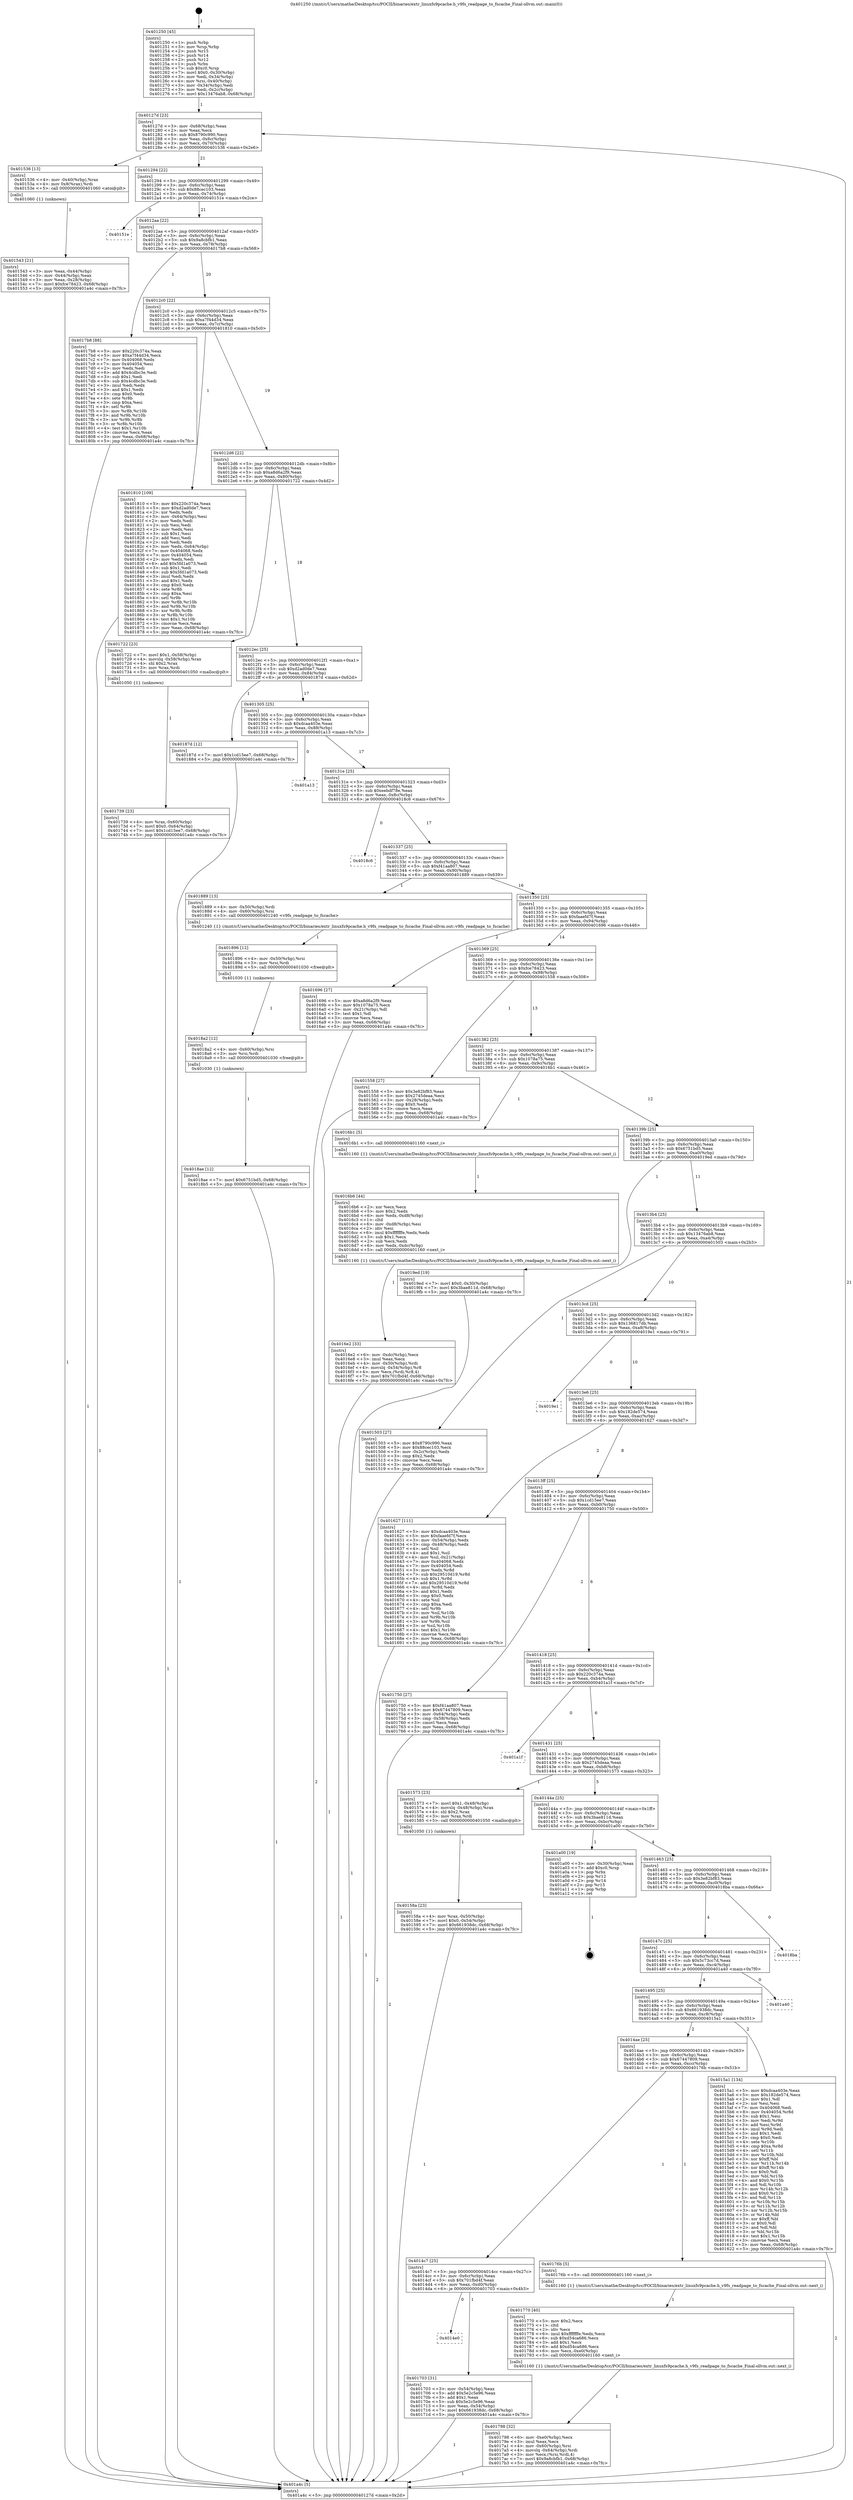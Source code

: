 digraph "0x401250" {
  label = "0x401250 (/mnt/c/Users/mathe/Desktop/tcc/POCII/binaries/extr_linuxfs9pcache.h_v9fs_readpage_to_fscache_Final-ollvm.out::main(0))"
  labelloc = "t"
  node[shape=record]

  Entry [label="",width=0.3,height=0.3,shape=circle,fillcolor=black,style=filled]
  "0x40127d" [label="{
     0x40127d [23]\l
     | [instrs]\l
     &nbsp;&nbsp;0x40127d \<+3\>: mov -0x68(%rbp),%eax\l
     &nbsp;&nbsp;0x401280 \<+2\>: mov %eax,%ecx\l
     &nbsp;&nbsp;0x401282 \<+6\>: sub $0x8790c990,%ecx\l
     &nbsp;&nbsp;0x401288 \<+3\>: mov %eax,-0x6c(%rbp)\l
     &nbsp;&nbsp;0x40128b \<+3\>: mov %ecx,-0x70(%rbp)\l
     &nbsp;&nbsp;0x40128e \<+6\>: je 0000000000401536 \<main+0x2e6\>\l
  }"]
  "0x401536" [label="{
     0x401536 [13]\l
     | [instrs]\l
     &nbsp;&nbsp;0x401536 \<+4\>: mov -0x40(%rbp),%rax\l
     &nbsp;&nbsp;0x40153a \<+4\>: mov 0x8(%rax),%rdi\l
     &nbsp;&nbsp;0x40153e \<+5\>: call 0000000000401060 \<atoi@plt\>\l
     | [calls]\l
     &nbsp;&nbsp;0x401060 \{1\} (unknown)\l
  }"]
  "0x401294" [label="{
     0x401294 [22]\l
     | [instrs]\l
     &nbsp;&nbsp;0x401294 \<+5\>: jmp 0000000000401299 \<main+0x49\>\l
     &nbsp;&nbsp;0x401299 \<+3\>: mov -0x6c(%rbp),%eax\l
     &nbsp;&nbsp;0x40129c \<+5\>: sub $0x88cec103,%eax\l
     &nbsp;&nbsp;0x4012a1 \<+3\>: mov %eax,-0x74(%rbp)\l
     &nbsp;&nbsp;0x4012a4 \<+6\>: je 000000000040151e \<main+0x2ce\>\l
  }"]
  Exit [label="",width=0.3,height=0.3,shape=circle,fillcolor=black,style=filled,peripheries=2]
  "0x40151e" [label="{
     0x40151e\l
  }", style=dashed]
  "0x4012aa" [label="{
     0x4012aa [22]\l
     | [instrs]\l
     &nbsp;&nbsp;0x4012aa \<+5\>: jmp 00000000004012af \<main+0x5f\>\l
     &nbsp;&nbsp;0x4012af \<+3\>: mov -0x6c(%rbp),%eax\l
     &nbsp;&nbsp;0x4012b2 \<+5\>: sub $0x9a8cbfb1,%eax\l
     &nbsp;&nbsp;0x4012b7 \<+3\>: mov %eax,-0x78(%rbp)\l
     &nbsp;&nbsp;0x4012ba \<+6\>: je 00000000004017b8 \<main+0x568\>\l
  }"]
  "0x4018ae" [label="{
     0x4018ae [12]\l
     | [instrs]\l
     &nbsp;&nbsp;0x4018ae \<+7\>: movl $0x6751bd5,-0x68(%rbp)\l
     &nbsp;&nbsp;0x4018b5 \<+5\>: jmp 0000000000401a4c \<main+0x7fc\>\l
  }"]
  "0x4017b8" [label="{
     0x4017b8 [88]\l
     | [instrs]\l
     &nbsp;&nbsp;0x4017b8 \<+5\>: mov $0x220c374a,%eax\l
     &nbsp;&nbsp;0x4017bd \<+5\>: mov $0xa7f44d34,%ecx\l
     &nbsp;&nbsp;0x4017c2 \<+7\>: mov 0x404068,%edx\l
     &nbsp;&nbsp;0x4017c9 \<+7\>: mov 0x404054,%esi\l
     &nbsp;&nbsp;0x4017d0 \<+2\>: mov %edx,%edi\l
     &nbsp;&nbsp;0x4017d2 \<+6\>: add $0x4cdbc3e,%edi\l
     &nbsp;&nbsp;0x4017d8 \<+3\>: sub $0x1,%edi\l
     &nbsp;&nbsp;0x4017db \<+6\>: sub $0x4cdbc3e,%edi\l
     &nbsp;&nbsp;0x4017e1 \<+3\>: imul %edi,%edx\l
     &nbsp;&nbsp;0x4017e4 \<+3\>: and $0x1,%edx\l
     &nbsp;&nbsp;0x4017e7 \<+3\>: cmp $0x0,%edx\l
     &nbsp;&nbsp;0x4017ea \<+4\>: sete %r8b\l
     &nbsp;&nbsp;0x4017ee \<+3\>: cmp $0xa,%esi\l
     &nbsp;&nbsp;0x4017f1 \<+4\>: setl %r9b\l
     &nbsp;&nbsp;0x4017f5 \<+3\>: mov %r8b,%r10b\l
     &nbsp;&nbsp;0x4017f8 \<+3\>: and %r9b,%r10b\l
     &nbsp;&nbsp;0x4017fb \<+3\>: xor %r9b,%r8b\l
     &nbsp;&nbsp;0x4017fe \<+3\>: or %r8b,%r10b\l
     &nbsp;&nbsp;0x401801 \<+4\>: test $0x1,%r10b\l
     &nbsp;&nbsp;0x401805 \<+3\>: cmovne %ecx,%eax\l
     &nbsp;&nbsp;0x401808 \<+3\>: mov %eax,-0x68(%rbp)\l
     &nbsp;&nbsp;0x40180b \<+5\>: jmp 0000000000401a4c \<main+0x7fc\>\l
  }"]
  "0x4012c0" [label="{
     0x4012c0 [22]\l
     | [instrs]\l
     &nbsp;&nbsp;0x4012c0 \<+5\>: jmp 00000000004012c5 \<main+0x75\>\l
     &nbsp;&nbsp;0x4012c5 \<+3\>: mov -0x6c(%rbp),%eax\l
     &nbsp;&nbsp;0x4012c8 \<+5\>: sub $0xa7f44d34,%eax\l
     &nbsp;&nbsp;0x4012cd \<+3\>: mov %eax,-0x7c(%rbp)\l
     &nbsp;&nbsp;0x4012d0 \<+6\>: je 0000000000401810 \<main+0x5c0\>\l
  }"]
  "0x4018a2" [label="{
     0x4018a2 [12]\l
     | [instrs]\l
     &nbsp;&nbsp;0x4018a2 \<+4\>: mov -0x60(%rbp),%rsi\l
     &nbsp;&nbsp;0x4018a6 \<+3\>: mov %rsi,%rdi\l
     &nbsp;&nbsp;0x4018a9 \<+5\>: call 0000000000401030 \<free@plt\>\l
     | [calls]\l
     &nbsp;&nbsp;0x401030 \{1\} (unknown)\l
  }"]
  "0x401810" [label="{
     0x401810 [109]\l
     | [instrs]\l
     &nbsp;&nbsp;0x401810 \<+5\>: mov $0x220c374a,%eax\l
     &nbsp;&nbsp;0x401815 \<+5\>: mov $0xd2ad0de7,%ecx\l
     &nbsp;&nbsp;0x40181a \<+2\>: xor %edx,%edx\l
     &nbsp;&nbsp;0x40181c \<+3\>: mov -0x64(%rbp),%esi\l
     &nbsp;&nbsp;0x40181f \<+2\>: mov %edx,%edi\l
     &nbsp;&nbsp;0x401821 \<+2\>: sub %esi,%edi\l
     &nbsp;&nbsp;0x401823 \<+2\>: mov %edx,%esi\l
     &nbsp;&nbsp;0x401825 \<+3\>: sub $0x1,%esi\l
     &nbsp;&nbsp;0x401828 \<+2\>: add %esi,%edi\l
     &nbsp;&nbsp;0x40182a \<+2\>: sub %edi,%edx\l
     &nbsp;&nbsp;0x40182c \<+3\>: mov %edx,-0x64(%rbp)\l
     &nbsp;&nbsp;0x40182f \<+7\>: mov 0x404068,%edx\l
     &nbsp;&nbsp;0x401836 \<+7\>: mov 0x404054,%esi\l
     &nbsp;&nbsp;0x40183d \<+2\>: mov %edx,%edi\l
     &nbsp;&nbsp;0x40183f \<+6\>: add $0x5fd1a073,%edi\l
     &nbsp;&nbsp;0x401845 \<+3\>: sub $0x1,%edi\l
     &nbsp;&nbsp;0x401848 \<+6\>: sub $0x5fd1a073,%edi\l
     &nbsp;&nbsp;0x40184e \<+3\>: imul %edi,%edx\l
     &nbsp;&nbsp;0x401851 \<+3\>: and $0x1,%edx\l
     &nbsp;&nbsp;0x401854 \<+3\>: cmp $0x0,%edx\l
     &nbsp;&nbsp;0x401857 \<+4\>: sete %r8b\l
     &nbsp;&nbsp;0x40185b \<+3\>: cmp $0xa,%esi\l
     &nbsp;&nbsp;0x40185e \<+4\>: setl %r9b\l
     &nbsp;&nbsp;0x401862 \<+3\>: mov %r8b,%r10b\l
     &nbsp;&nbsp;0x401865 \<+3\>: and %r9b,%r10b\l
     &nbsp;&nbsp;0x401868 \<+3\>: xor %r9b,%r8b\l
     &nbsp;&nbsp;0x40186b \<+3\>: or %r8b,%r10b\l
     &nbsp;&nbsp;0x40186e \<+4\>: test $0x1,%r10b\l
     &nbsp;&nbsp;0x401872 \<+3\>: cmovne %ecx,%eax\l
     &nbsp;&nbsp;0x401875 \<+3\>: mov %eax,-0x68(%rbp)\l
     &nbsp;&nbsp;0x401878 \<+5\>: jmp 0000000000401a4c \<main+0x7fc\>\l
  }"]
  "0x4012d6" [label="{
     0x4012d6 [22]\l
     | [instrs]\l
     &nbsp;&nbsp;0x4012d6 \<+5\>: jmp 00000000004012db \<main+0x8b\>\l
     &nbsp;&nbsp;0x4012db \<+3\>: mov -0x6c(%rbp),%eax\l
     &nbsp;&nbsp;0x4012de \<+5\>: sub $0xa8d6a2f9,%eax\l
     &nbsp;&nbsp;0x4012e3 \<+3\>: mov %eax,-0x80(%rbp)\l
     &nbsp;&nbsp;0x4012e6 \<+6\>: je 0000000000401722 \<main+0x4d2\>\l
  }"]
  "0x401896" [label="{
     0x401896 [12]\l
     | [instrs]\l
     &nbsp;&nbsp;0x401896 \<+4\>: mov -0x50(%rbp),%rsi\l
     &nbsp;&nbsp;0x40189a \<+3\>: mov %rsi,%rdi\l
     &nbsp;&nbsp;0x40189d \<+5\>: call 0000000000401030 \<free@plt\>\l
     | [calls]\l
     &nbsp;&nbsp;0x401030 \{1\} (unknown)\l
  }"]
  "0x401722" [label="{
     0x401722 [23]\l
     | [instrs]\l
     &nbsp;&nbsp;0x401722 \<+7\>: movl $0x1,-0x58(%rbp)\l
     &nbsp;&nbsp;0x401729 \<+4\>: movslq -0x58(%rbp),%rax\l
     &nbsp;&nbsp;0x40172d \<+4\>: shl $0x2,%rax\l
     &nbsp;&nbsp;0x401731 \<+3\>: mov %rax,%rdi\l
     &nbsp;&nbsp;0x401734 \<+5\>: call 0000000000401050 \<malloc@plt\>\l
     | [calls]\l
     &nbsp;&nbsp;0x401050 \{1\} (unknown)\l
  }"]
  "0x4012ec" [label="{
     0x4012ec [25]\l
     | [instrs]\l
     &nbsp;&nbsp;0x4012ec \<+5\>: jmp 00000000004012f1 \<main+0xa1\>\l
     &nbsp;&nbsp;0x4012f1 \<+3\>: mov -0x6c(%rbp),%eax\l
     &nbsp;&nbsp;0x4012f4 \<+5\>: sub $0xd2ad0de7,%eax\l
     &nbsp;&nbsp;0x4012f9 \<+6\>: mov %eax,-0x84(%rbp)\l
     &nbsp;&nbsp;0x4012ff \<+6\>: je 000000000040187d \<main+0x62d\>\l
  }"]
  "0x401798" [label="{
     0x401798 [32]\l
     | [instrs]\l
     &nbsp;&nbsp;0x401798 \<+6\>: mov -0xe0(%rbp),%ecx\l
     &nbsp;&nbsp;0x40179e \<+3\>: imul %eax,%ecx\l
     &nbsp;&nbsp;0x4017a1 \<+4\>: mov -0x60(%rbp),%rsi\l
     &nbsp;&nbsp;0x4017a5 \<+4\>: movslq -0x64(%rbp),%rdi\l
     &nbsp;&nbsp;0x4017a9 \<+3\>: mov %ecx,(%rsi,%rdi,4)\l
     &nbsp;&nbsp;0x4017ac \<+7\>: movl $0x9a8cbfb1,-0x68(%rbp)\l
     &nbsp;&nbsp;0x4017b3 \<+5\>: jmp 0000000000401a4c \<main+0x7fc\>\l
  }"]
  "0x40187d" [label="{
     0x40187d [12]\l
     | [instrs]\l
     &nbsp;&nbsp;0x40187d \<+7\>: movl $0x1cd15ee7,-0x68(%rbp)\l
     &nbsp;&nbsp;0x401884 \<+5\>: jmp 0000000000401a4c \<main+0x7fc\>\l
  }"]
  "0x401305" [label="{
     0x401305 [25]\l
     | [instrs]\l
     &nbsp;&nbsp;0x401305 \<+5\>: jmp 000000000040130a \<main+0xba\>\l
     &nbsp;&nbsp;0x40130a \<+3\>: mov -0x6c(%rbp),%eax\l
     &nbsp;&nbsp;0x40130d \<+5\>: sub $0xdcaa403e,%eax\l
     &nbsp;&nbsp;0x401312 \<+6\>: mov %eax,-0x88(%rbp)\l
     &nbsp;&nbsp;0x401318 \<+6\>: je 0000000000401a13 \<main+0x7c3\>\l
  }"]
  "0x401770" [label="{
     0x401770 [40]\l
     | [instrs]\l
     &nbsp;&nbsp;0x401770 \<+5\>: mov $0x2,%ecx\l
     &nbsp;&nbsp;0x401775 \<+1\>: cltd\l
     &nbsp;&nbsp;0x401776 \<+2\>: idiv %ecx\l
     &nbsp;&nbsp;0x401778 \<+6\>: imul $0xfffffffe,%edx,%ecx\l
     &nbsp;&nbsp;0x40177e \<+6\>: sub $0xd54ca686,%ecx\l
     &nbsp;&nbsp;0x401784 \<+3\>: add $0x1,%ecx\l
     &nbsp;&nbsp;0x401787 \<+6\>: add $0xd54ca686,%ecx\l
     &nbsp;&nbsp;0x40178d \<+6\>: mov %ecx,-0xe0(%rbp)\l
     &nbsp;&nbsp;0x401793 \<+5\>: call 0000000000401160 \<next_i\>\l
     | [calls]\l
     &nbsp;&nbsp;0x401160 \{1\} (/mnt/c/Users/mathe/Desktop/tcc/POCII/binaries/extr_linuxfs9pcache.h_v9fs_readpage_to_fscache_Final-ollvm.out::next_i)\l
  }"]
  "0x401a13" [label="{
     0x401a13\l
  }", style=dashed]
  "0x40131e" [label="{
     0x40131e [25]\l
     | [instrs]\l
     &nbsp;&nbsp;0x40131e \<+5\>: jmp 0000000000401323 \<main+0xd3\>\l
     &nbsp;&nbsp;0x401323 \<+3\>: mov -0x6c(%rbp),%eax\l
     &nbsp;&nbsp;0x401326 \<+5\>: sub $0xeebdf78e,%eax\l
     &nbsp;&nbsp;0x40132b \<+6\>: mov %eax,-0x8c(%rbp)\l
     &nbsp;&nbsp;0x401331 \<+6\>: je 00000000004018c6 \<main+0x676\>\l
  }"]
  "0x401739" [label="{
     0x401739 [23]\l
     | [instrs]\l
     &nbsp;&nbsp;0x401739 \<+4\>: mov %rax,-0x60(%rbp)\l
     &nbsp;&nbsp;0x40173d \<+7\>: movl $0x0,-0x64(%rbp)\l
     &nbsp;&nbsp;0x401744 \<+7\>: movl $0x1cd15ee7,-0x68(%rbp)\l
     &nbsp;&nbsp;0x40174b \<+5\>: jmp 0000000000401a4c \<main+0x7fc\>\l
  }"]
  "0x4018c6" [label="{
     0x4018c6\l
  }", style=dashed]
  "0x401337" [label="{
     0x401337 [25]\l
     | [instrs]\l
     &nbsp;&nbsp;0x401337 \<+5\>: jmp 000000000040133c \<main+0xec\>\l
     &nbsp;&nbsp;0x40133c \<+3\>: mov -0x6c(%rbp),%eax\l
     &nbsp;&nbsp;0x40133f \<+5\>: sub $0xf41aa807,%eax\l
     &nbsp;&nbsp;0x401344 \<+6\>: mov %eax,-0x90(%rbp)\l
     &nbsp;&nbsp;0x40134a \<+6\>: je 0000000000401889 \<main+0x639\>\l
  }"]
  "0x4014e0" [label="{
     0x4014e0\l
  }", style=dashed]
  "0x401889" [label="{
     0x401889 [13]\l
     | [instrs]\l
     &nbsp;&nbsp;0x401889 \<+4\>: mov -0x50(%rbp),%rdi\l
     &nbsp;&nbsp;0x40188d \<+4\>: mov -0x60(%rbp),%rsi\l
     &nbsp;&nbsp;0x401891 \<+5\>: call 0000000000401240 \<v9fs_readpage_to_fscache\>\l
     | [calls]\l
     &nbsp;&nbsp;0x401240 \{1\} (/mnt/c/Users/mathe/Desktop/tcc/POCII/binaries/extr_linuxfs9pcache.h_v9fs_readpage_to_fscache_Final-ollvm.out::v9fs_readpage_to_fscache)\l
  }"]
  "0x401350" [label="{
     0x401350 [25]\l
     | [instrs]\l
     &nbsp;&nbsp;0x401350 \<+5\>: jmp 0000000000401355 \<main+0x105\>\l
     &nbsp;&nbsp;0x401355 \<+3\>: mov -0x6c(%rbp),%eax\l
     &nbsp;&nbsp;0x401358 \<+5\>: sub $0xfaaefd7f,%eax\l
     &nbsp;&nbsp;0x40135d \<+6\>: mov %eax,-0x94(%rbp)\l
     &nbsp;&nbsp;0x401363 \<+6\>: je 0000000000401696 \<main+0x446\>\l
  }"]
  "0x401703" [label="{
     0x401703 [31]\l
     | [instrs]\l
     &nbsp;&nbsp;0x401703 \<+3\>: mov -0x54(%rbp),%eax\l
     &nbsp;&nbsp;0x401706 \<+5\>: add $0x5e2c5e96,%eax\l
     &nbsp;&nbsp;0x40170b \<+3\>: add $0x1,%eax\l
     &nbsp;&nbsp;0x40170e \<+5\>: sub $0x5e2c5e96,%eax\l
     &nbsp;&nbsp;0x401713 \<+3\>: mov %eax,-0x54(%rbp)\l
     &nbsp;&nbsp;0x401716 \<+7\>: movl $0x661938dc,-0x68(%rbp)\l
     &nbsp;&nbsp;0x40171d \<+5\>: jmp 0000000000401a4c \<main+0x7fc\>\l
  }"]
  "0x401696" [label="{
     0x401696 [27]\l
     | [instrs]\l
     &nbsp;&nbsp;0x401696 \<+5\>: mov $0xa8d6a2f9,%eax\l
     &nbsp;&nbsp;0x40169b \<+5\>: mov $0x1078a75,%ecx\l
     &nbsp;&nbsp;0x4016a0 \<+3\>: mov -0x21(%rbp),%dl\l
     &nbsp;&nbsp;0x4016a3 \<+3\>: test $0x1,%dl\l
     &nbsp;&nbsp;0x4016a6 \<+3\>: cmovne %ecx,%eax\l
     &nbsp;&nbsp;0x4016a9 \<+3\>: mov %eax,-0x68(%rbp)\l
     &nbsp;&nbsp;0x4016ac \<+5\>: jmp 0000000000401a4c \<main+0x7fc\>\l
  }"]
  "0x401369" [label="{
     0x401369 [25]\l
     | [instrs]\l
     &nbsp;&nbsp;0x401369 \<+5\>: jmp 000000000040136e \<main+0x11e\>\l
     &nbsp;&nbsp;0x40136e \<+3\>: mov -0x6c(%rbp),%eax\l
     &nbsp;&nbsp;0x401371 \<+5\>: sub $0xfce78423,%eax\l
     &nbsp;&nbsp;0x401376 \<+6\>: mov %eax,-0x98(%rbp)\l
     &nbsp;&nbsp;0x40137c \<+6\>: je 0000000000401558 \<main+0x308\>\l
  }"]
  "0x4014c7" [label="{
     0x4014c7 [25]\l
     | [instrs]\l
     &nbsp;&nbsp;0x4014c7 \<+5\>: jmp 00000000004014cc \<main+0x27c\>\l
     &nbsp;&nbsp;0x4014cc \<+3\>: mov -0x6c(%rbp),%eax\l
     &nbsp;&nbsp;0x4014cf \<+5\>: sub $0x701fbd4f,%eax\l
     &nbsp;&nbsp;0x4014d4 \<+6\>: mov %eax,-0xd0(%rbp)\l
     &nbsp;&nbsp;0x4014da \<+6\>: je 0000000000401703 \<main+0x4b3\>\l
  }"]
  "0x401558" [label="{
     0x401558 [27]\l
     | [instrs]\l
     &nbsp;&nbsp;0x401558 \<+5\>: mov $0x3e82bf83,%eax\l
     &nbsp;&nbsp;0x40155d \<+5\>: mov $0x2745deaa,%ecx\l
     &nbsp;&nbsp;0x401562 \<+3\>: mov -0x28(%rbp),%edx\l
     &nbsp;&nbsp;0x401565 \<+3\>: cmp $0x0,%edx\l
     &nbsp;&nbsp;0x401568 \<+3\>: cmove %ecx,%eax\l
     &nbsp;&nbsp;0x40156b \<+3\>: mov %eax,-0x68(%rbp)\l
     &nbsp;&nbsp;0x40156e \<+5\>: jmp 0000000000401a4c \<main+0x7fc\>\l
  }"]
  "0x401382" [label="{
     0x401382 [25]\l
     | [instrs]\l
     &nbsp;&nbsp;0x401382 \<+5\>: jmp 0000000000401387 \<main+0x137\>\l
     &nbsp;&nbsp;0x401387 \<+3\>: mov -0x6c(%rbp),%eax\l
     &nbsp;&nbsp;0x40138a \<+5\>: sub $0x1078a75,%eax\l
     &nbsp;&nbsp;0x40138f \<+6\>: mov %eax,-0x9c(%rbp)\l
     &nbsp;&nbsp;0x401395 \<+6\>: je 00000000004016b1 \<main+0x461\>\l
  }"]
  "0x40176b" [label="{
     0x40176b [5]\l
     | [instrs]\l
     &nbsp;&nbsp;0x40176b \<+5\>: call 0000000000401160 \<next_i\>\l
     | [calls]\l
     &nbsp;&nbsp;0x401160 \{1\} (/mnt/c/Users/mathe/Desktop/tcc/POCII/binaries/extr_linuxfs9pcache.h_v9fs_readpage_to_fscache_Final-ollvm.out::next_i)\l
  }"]
  "0x4016b1" [label="{
     0x4016b1 [5]\l
     | [instrs]\l
     &nbsp;&nbsp;0x4016b1 \<+5\>: call 0000000000401160 \<next_i\>\l
     | [calls]\l
     &nbsp;&nbsp;0x401160 \{1\} (/mnt/c/Users/mathe/Desktop/tcc/POCII/binaries/extr_linuxfs9pcache.h_v9fs_readpage_to_fscache_Final-ollvm.out::next_i)\l
  }"]
  "0x40139b" [label="{
     0x40139b [25]\l
     | [instrs]\l
     &nbsp;&nbsp;0x40139b \<+5\>: jmp 00000000004013a0 \<main+0x150\>\l
     &nbsp;&nbsp;0x4013a0 \<+3\>: mov -0x6c(%rbp),%eax\l
     &nbsp;&nbsp;0x4013a3 \<+5\>: sub $0x6751bd5,%eax\l
     &nbsp;&nbsp;0x4013a8 \<+6\>: mov %eax,-0xa0(%rbp)\l
     &nbsp;&nbsp;0x4013ae \<+6\>: je 00000000004019ed \<main+0x79d\>\l
  }"]
  "0x4016e2" [label="{
     0x4016e2 [33]\l
     | [instrs]\l
     &nbsp;&nbsp;0x4016e2 \<+6\>: mov -0xdc(%rbp),%ecx\l
     &nbsp;&nbsp;0x4016e8 \<+3\>: imul %eax,%ecx\l
     &nbsp;&nbsp;0x4016eb \<+4\>: mov -0x50(%rbp),%rdi\l
     &nbsp;&nbsp;0x4016ef \<+4\>: movslq -0x54(%rbp),%r8\l
     &nbsp;&nbsp;0x4016f3 \<+4\>: mov %ecx,(%rdi,%r8,4)\l
     &nbsp;&nbsp;0x4016f7 \<+7\>: movl $0x701fbd4f,-0x68(%rbp)\l
     &nbsp;&nbsp;0x4016fe \<+5\>: jmp 0000000000401a4c \<main+0x7fc\>\l
  }"]
  "0x4019ed" [label="{
     0x4019ed [19]\l
     | [instrs]\l
     &nbsp;&nbsp;0x4019ed \<+7\>: movl $0x0,-0x30(%rbp)\l
     &nbsp;&nbsp;0x4019f4 \<+7\>: movl $0x3bae811d,-0x68(%rbp)\l
     &nbsp;&nbsp;0x4019fb \<+5\>: jmp 0000000000401a4c \<main+0x7fc\>\l
  }"]
  "0x4013b4" [label="{
     0x4013b4 [25]\l
     | [instrs]\l
     &nbsp;&nbsp;0x4013b4 \<+5\>: jmp 00000000004013b9 \<main+0x169\>\l
     &nbsp;&nbsp;0x4013b9 \<+3\>: mov -0x6c(%rbp),%eax\l
     &nbsp;&nbsp;0x4013bc \<+5\>: sub $0x13476ab8,%eax\l
     &nbsp;&nbsp;0x4013c1 \<+6\>: mov %eax,-0xa4(%rbp)\l
     &nbsp;&nbsp;0x4013c7 \<+6\>: je 0000000000401503 \<main+0x2b3\>\l
  }"]
  "0x4016b6" [label="{
     0x4016b6 [44]\l
     | [instrs]\l
     &nbsp;&nbsp;0x4016b6 \<+2\>: xor %ecx,%ecx\l
     &nbsp;&nbsp;0x4016b8 \<+5\>: mov $0x2,%edx\l
     &nbsp;&nbsp;0x4016bd \<+6\>: mov %edx,-0xd8(%rbp)\l
     &nbsp;&nbsp;0x4016c3 \<+1\>: cltd\l
     &nbsp;&nbsp;0x4016c4 \<+6\>: mov -0xd8(%rbp),%esi\l
     &nbsp;&nbsp;0x4016ca \<+2\>: idiv %esi\l
     &nbsp;&nbsp;0x4016cc \<+6\>: imul $0xfffffffe,%edx,%edx\l
     &nbsp;&nbsp;0x4016d2 \<+3\>: sub $0x1,%ecx\l
     &nbsp;&nbsp;0x4016d5 \<+2\>: sub %ecx,%edx\l
     &nbsp;&nbsp;0x4016d7 \<+6\>: mov %edx,-0xdc(%rbp)\l
     &nbsp;&nbsp;0x4016dd \<+5\>: call 0000000000401160 \<next_i\>\l
     | [calls]\l
     &nbsp;&nbsp;0x401160 \{1\} (/mnt/c/Users/mathe/Desktop/tcc/POCII/binaries/extr_linuxfs9pcache.h_v9fs_readpage_to_fscache_Final-ollvm.out::next_i)\l
  }"]
  "0x401503" [label="{
     0x401503 [27]\l
     | [instrs]\l
     &nbsp;&nbsp;0x401503 \<+5\>: mov $0x8790c990,%eax\l
     &nbsp;&nbsp;0x401508 \<+5\>: mov $0x88cec103,%ecx\l
     &nbsp;&nbsp;0x40150d \<+3\>: mov -0x2c(%rbp),%edx\l
     &nbsp;&nbsp;0x401510 \<+3\>: cmp $0x2,%edx\l
     &nbsp;&nbsp;0x401513 \<+3\>: cmovne %ecx,%eax\l
     &nbsp;&nbsp;0x401516 \<+3\>: mov %eax,-0x68(%rbp)\l
     &nbsp;&nbsp;0x401519 \<+5\>: jmp 0000000000401a4c \<main+0x7fc\>\l
  }"]
  "0x4013cd" [label="{
     0x4013cd [25]\l
     | [instrs]\l
     &nbsp;&nbsp;0x4013cd \<+5\>: jmp 00000000004013d2 \<main+0x182\>\l
     &nbsp;&nbsp;0x4013d2 \<+3\>: mov -0x6c(%rbp),%eax\l
     &nbsp;&nbsp;0x4013d5 \<+5\>: sub $0x136817db,%eax\l
     &nbsp;&nbsp;0x4013da \<+6\>: mov %eax,-0xa8(%rbp)\l
     &nbsp;&nbsp;0x4013e0 \<+6\>: je 00000000004019e1 \<main+0x791\>\l
  }"]
  "0x401a4c" [label="{
     0x401a4c [5]\l
     | [instrs]\l
     &nbsp;&nbsp;0x401a4c \<+5\>: jmp 000000000040127d \<main+0x2d\>\l
  }"]
  "0x401250" [label="{
     0x401250 [45]\l
     | [instrs]\l
     &nbsp;&nbsp;0x401250 \<+1\>: push %rbp\l
     &nbsp;&nbsp;0x401251 \<+3\>: mov %rsp,%rbp\l
     &nbsp;&nbsp;0x401254 \<+2\>: push %r15\l
     &nbsp;&nbsp;0x401256 \<+2\>: push %r14\l
     &nbsp;&nbsp;0x401258 \<+2\>: push %r12\l
     &nbsp;&nbsp;0x40125a \<+1\>: push %rbx\l
     &nbsp;&nbsp;0x40125b \<+7\>: sub $0xc0,%rsp\l
     &nbsp;&nbsp;0x401262 \<+7\>: movl $0x0,-0x30(%rbp)\l
     &nbsp;&nbsp;0x401269 \<+3\>: mov %edi,-0x34(%rbp)\l
     &nbsp;&nbsp;0x40126c \<+4\>: mov %rsi,-0x40(%rbp)\l
     &nbsp;&nbsp;0x401270 \<+3\>: mov -0x34(%rbp),%edi\l
     &nbsp;&nbsp;0x401273 \<+3\>: mov %edi,-0x2c(%rbp)\l
     &nbsp;&nbsp;0x401276 \<+7\>: movl $0x13476ab8,-0x68(%rbp)\l
  }"]
  "0x401543" [label="{
     0x401543 [21]\l
     | [instrs]\l
     &nbsp;&nbsp;0x401543 \<+3\>: mov %eax,-0x44(%rbp)\l
     &nbsp;&nbsp;0x401546 \<+3\>: mov -0x44(%rbp),%eax\l
     &nbsp;&nbsp;0x401549 \<+3\>: mov %eax,-0x28(%rbp)\l
     &nbsp;&nbsp;0x40154c \<+7\>: movl $0xfce78423,-0x68(%rbp)\l
     &nbsp;&nbsp;0x401553 \<+5\>: jmp 0000000000401a4c \<main+0x7fc\>\l
  }"]
  "0x4014ae" [label="{
     0x4014ae [25]\l
     | [instrs]\l
     &nbsp;&nbsp;0x4014ae \<+5\>: jmp 00000000004014b3 \<main+0x263\>\l
     &nbsp;&nbsp;0x4014b3 \<+3\>: mov -0x6c(%rbp),%eax\l
     &nbsp;&nbsp;0x4014b6 \<+5\>: sub $0x67447809,%eax\l
     &nbsp;&nbsp;0x4014bb \<+6\>: mov %eax,-0xcc(%rbp)\l
     &nbsp;&nbsp;0x4014c1 \<+6\>: je 000000000040176b \<main+0x51b\>\l
  }"]
  "0x4019e1" [label="{
     0x4019e1\l
  }", style=dashed]
  "0x4013e6" [label="{
     0x4013e6 [25]\l
     | [instrs]\l
     &nbsp;&nbsp;0x4013e6 \<+5\>: jmp 00000000004013eb \<main+0x19b\>\l
     &nbsp;&nbsp;0x4013eb \<+3\>: mov -0x6c(%rbp),%eax\l
     &nbsp;&nbsp;0x4013ee \<+5\>: sub $0x182de574,%eax\l
     &nbsp;&nbsp;0x4013f3 \<+6\>: mov %eax,-0xac(%rbp)\l
     &nbsp;&nbsp;0x4013f9 \<+6\>: je 0000000000401627 \<main+0x3d7\>\l
  }"]
  "0x4015a1" [label="{
     0x4015a1 [134]\l
     | [instrs]\l
     &nbsp;&nbsp;0x4015a1 \<+5\>: mov $0xdcaa403e,%eax\l
     &nbsp;&nbsp;0x4015a6 \<+5\>: mov $0x182de574,%ecx\l
     &nbsp;&nbsp;0x4015ab \<+2\>: mov $0x1,%dl\l
     &nbsp;&nbsp;0x4015ad \<+2\>: xor %esi,%esi\l
     &nbsp;&nbsp;0x4015af \<+7\>: mov 0x404068,%edi\l
     &nbsp;&nbsp;0x4015b6 \<+8\>: mov 0x404054,%r8d\l
     &nbsp;&nbsp;0x4015be \<+3\>: sub $0x1,%esi\l
     &nbsp;&nbsp;0x4015c1 \<+3\>: mov %edi,%r9d\l
     &nbsp;&nbsp;0x4015c4 \<+3\>: add %esi,%r9d\l
     &nbsp;&nbsp;0x4015c7 \<+4\>: imul %r9d,%edi\l
     &nbsp;&nbsp;0x4015cb \<+3\>: and $0x1,%edi\l
     &nbsp;&nbsp;0x4015ce \<+3\>: cmp $0x0,%edi\l
     &nbsp;&nbsp;0x4015d1 \<+4\>: sete %r10b\l
     &nbsp;&nbsp;0x4015d5 \<+4\>: cmp $0xa,%r8d\l
     &nbsp;&nbsp;0x4015d9 \<+4\>: setl %r11b\l
     &nbsp;&nbsp;0x4015dd \<+3\>: mov %r10b,%bl\l
     &nbsp;&nbsp;0x4015e0 \<+3\>: xor $0xff,%bl\l
     &nbsp;&nbsp;0x4015e3 \<+3\>: mov %r11b,%r14b\l
     &nbsp;&nbsp;0x4015e6 \<+4\>: xor $0xff,%r14b\l
     &nbsp;&nbsp;0x4015ea \<+3\>: xor $0x0,%dl\l
     &nbsp;&nbsp;0x4015ed \<+3\>: mov %bl,%r15b\l
     &nbsp;&nbsp;0x4015f0 \<+4\>: and $0x0,%r15b\l
     &nbsp;&nbsp;0x4015f4 \<+3\>: and %dl,%r10b\l
     &nbsp;&nbsp;0x4015f7 \<+3\>: mov %r14b,%r12b\l
     &nbsp;&nbsp;0x4015fa \<+4\>: and $0x0,%r12b\l
     &nbsp;&nbsp;0x4015fe \<+3\>: and %dl,%r11b\l
     &nbsp;&nbsp;0x401601 \<+3\>: or %r10b,%r15b\l
     &nbsp;&nbsp;0x401604 \<+3\>: or %r11b,%r12b\l
     &nbsp;&nbsp;0x401607 \<+3\>: xor %r12b,%r15b\l
     &nbsp;&nbsp;0x40160a \<+3\>: or %r14b,%bl\l
     &nbsp;&nbsp;0x40160d \<+3\>: xor $0xff,%bl\l
     &nbsp;&nbsp;0x401610 \<+3\>: or $0x0,%dl\l
     &nbsp;&nbsp;0x401613 \<+2\>: and %dl,%bl\l
     &nbsp;&nbsp;0x401615 \<+3\>: or %bl,%r15b\l
     &nbsp;&nbsp;0x401618 \<+4\>: test $0x1,%r15b\l
     &nbsp;&nbsp;0x40161c \<+3\>: cmovne %ecx,%eax\l
     &nbsp;&nbsp;0x40161f \<+3\>: mov %eax,-0x68(%rbp)\l
     &nbsp;&nbsp;0x401622 \<+5\>: jmp 0000000000401a4c \<main+0x7fc\>\l
  }"]
  "0x401627" [label="{
     0x401627 [111]\l
     | [instrs]\l
     &nbsp;&nbsp;0x401627 \<+5\>: mov $0xdcaa403e,%eax\l
     &nbsp;&nbsp;0x40162c \<+5\>: mov $0xfaaefd7f,%ecx\l
     &nbsp;&nbsp;0x401631 \<+3\>: mov -0x54(%rbp),%edx\l
     &nbsp;&nbsp;0x401634 \<+3\>: cmp -0x48(%rbp),%edx\l
     &nbsp;&nbsp;0x401637 \<+4\>: setl %sil\l
     &nbsp;&nbsp;0x40163b \<+4\>: and $0x1,%sil\l
     &nbsp;&nbsp;0x40163f \<+4\>: mov %sil,-0x21(%rbp)\l
     &nbsp;&nbsp;0x401643 \<+7\>: mov 0x404068,%edx\l
     &nbsp;&nbsp;0x40164a \<+7\>: mov 0x404054,%edi\l
     &nbsp;&nbsp;0x401651 \<+3\>: mov %edx,%r8d\l
     &nbsp;&nbsp;0x401654 \<+7\>: sub $0x29510d19,%r8d\l
     &nbsp;&nbsp;0x40165b \<+4\>: sub $0x1,%r8d\l
     &nbsp;&nbsp;0x40165f \<+7\>: add $0x29510d19,%r8d\l
     &nbsp;&nbsp;0x401666 \<+4\>: imul %r8d,%edx\l
     &nbsp;&nbsp;0x40166a \<+3\>: and $0x1,%edx\l
     &nbsp;&nbsp;0x40166d \<+3\>: cmp $0x0,%edx\l
     &nbsp;&nbsp;0x401670 \<+4\>: sete %sil\l
     &nbsp;&nbsp;0x401674 \<+3\>: cmp $0xa,%edi\l
     &nbsp;&nbsp;0x401677 \<+4\>: setl %r9b\l
     &nbsp;&nbsp;0x40167b \<+3\>: mov %sil,%r10b\l
     &nbsp;&nbsp;0x40167e \<+3\>: and %r9b,%r10b\l
     &nbsp;&nbsp;0x401681 \<+3\>: xor %r9b,%sil\l
     &nbsp;&nbsp;0x401684 \<+3\>: or %sil,%r10b\l
     &nbsp;&nbsp;0x401687 \<+4\>: test $0x1,%r10b\l
     &nbsp;&nbsp;0x40168b \<+3\>: cmovne %ecx,%eax\l
     &nbsp;&nbsp;0x40168e \<+3\>: mov %eax,-0x68(%rbp)\l
     &nbsp;&nbsp;0x401691 \<+5\>: jmp 0000000000401a4c \<main+0x7fc\>\l
  }"]
  "0x4013ff" [label="{
     0x4013ff [25]\l
     | [instrs]\l
     &nbsp;&nbsp;0x4013ff \<+5\>: jmp 0000000000401404 \<main+0x1b4\>\l
     &nbsp;&nbsp;0x401404 \<+3\>: mov -0x6c(%rbp),%eax\l
     &nbsp;&nbsp;0x401407 \<+5\>: sub $0x1cd15ee7,%eax\l
     &nbsp;&nbsp;0x40140c \<+6\>: mov %eax,-0xb0(%rbp)\l
     &nbsp;&nbsp;0x401412 \<+6\>: je 0000000000401750 \<main+0x500\>\l
  }"]
  "0x401495" [label="{
     0x401495 [25]\l
     | [instrs]\l
     &nbsp;&nbsp;0x401495 \<+5\>: jmp 000000000040149a \<main+0x24a\>\l
     &nbsp;&nbsp;0x40149a \<+3\>: mov -0x6c(%rbp),%eax\l
     &nbsp;&nbsp;0x40149d \<+5\>: sub $0x661938dc,%eax\l
     &nbsp;&nbsp;0x4014a2 \<+6\>: mov %eax,-0xc8(%rbp)\l
     &nbsp;&nbsp;0x4014a8 \<+6\>: je 00000000004015a1 \<main+0x351\>\l
  }"]
  "0x401750" [label="{
     0x401750 [27]\l
     | [instrs]\l
     &nbsp;&nbsp;0x401750 \<+5\>: mov $0xf41aa807,%eax\l
     &nbsp;&nbsp;0x401755 \<+5\>: mov $0x67447809,%ecx\l
     &nbsp;&nbsp;0x40175a \<+3\>: mov -0x64(%rbp),%edx\l
     &nbsp;&nbsp;0x40175d \<+3\>: cmp -0x58(%rbp),%edx\l
     &nbsp;&nbsp;0x401760 \<+3\>: cmovl %ecx,%eax\l
     &nbsp;&nbsp;0x401763 \<+3\>: mov %eax,-0x68(%rbp)\l
     &nbsp;&nbsp;0x401766 \<+5\>: jmp 0000000000401a4c \<main+0x7fc\>\l
  }"]
  "0x401418" [label="{
     0x401418 [25]\l
     | [instrs]\l
     &nbsp;&nbsp;0x401418 \<+5\>: jmp 000000000040141d \<main+0x1cd\>\l
     &nbsp;&nbsp;0x40141d \<+3\>: mov -0x6c(%rbp),%eax\l
     &nbsp;&nbsp;0x401420 \<+5\>: sub $0x220c374a,%eax\l
     &nbsp;&nbsp;0x401425 \<+6\>: mov %eax,-0xb4(%rbp)\l
     &nbsp;&nbsp;0x40142b \<+6\>: je 0000000000401a1f \<main+0x7cf\>\l
  }"]
  "0x401a40" [label="{
     0x401a40\l
  }", style=dashed]
  "0x401a1f" [label="{
     0x401a1f\l
  }", style=dashed]
  "0x401431" [label="{
     0x401431 [25]\l
     | [instrs]\l
     &nbsp;&nbsp;0x401431 \<+5\>: jmp 0000000000401436 \<main+0x1e6\>\l
     &nbsp;&nbsp;0x401436 \<+3\>: mov -0x6c(%rbp),%eax\l
     &nbsp;&nbsp;0x401439 \<+5\>: sub $0x2745deaa,%eax\l
     &nbsp;&nbsp;0x40143e \<+6\>: mov %eax,-0xb8(%rbp)\l
     &nbsp;&nbsp;0x401444 \<+6\>: je 0000000000401573 \<main+0x323\>\l
  }"]
  "0x40147c" [label="{
     0x40147c [25]\l
     | [instrs]\l
     &nbsp;&nbsp;0x40147c \<+5\>: jmp 0000000000401481 \<main+0x231\>\l
     &nbsp;&nbsp;0x401481 \<+3\>: mov -0x6c(%rbp),%eax\l
     &nbsp;&nbsp;0x401484 \<+5\>: sub $0x5c73cc7d,%eax\l
     &nbsp;&nbsp;0x401489 \<+6\>: mov %eax,-0xc4(%rbp)\l
     &nbsp;&nbsp;0x40148f \<+6\>: je 0000000000401a40 \<main+0x7f0\>\l
  }"]
  "0x401573" [label="{
     0x401573 [23]\l
     | [instrs]\l
     &nbsp;&nbsp;0x401573 \<+7\>: movl $0x1,-0x48(%rbp)\l
     &nbsp;&nbsp;0x40157a \<+4\>: movslq -0x48(%rbp),%rax\l
     &nbsp;&nbsp;0x40157e \<+4\>: shl $0x2,%rax\l
     &nbsp;&nbsp;0x401582 \<+3\>: mov %rax,%rdi\l
     &nbsp;&nbsp;0x401585 \<+5\>: call 0000000000401050 \<malloc@plt\>\l
     | [calls]\l
     &nbsp;&nbsp;0x401050 \{1\} (unknown)\l
  }"]
  "0x40144a" [label="{
     0x40144a [25]\l
     | [instrs]\l
     &nbsp;&nbsp;0x40144a \<+5\>: jmp 000000000040144f \<main+0x1ff\>\l
     &nbsp;&nbsp;0x40144f \<+3\>: mov -0x6c(%rbp),%eax\l
     &nbsp;&nbsp;0x401452 \<+5\>: sub $0x3bae811d,%eax\l
     &nbsp;&nbsp;0x401457 \<+6\>: mov %eax,-0xbc(%rbp)\l
     &nbsp;&nbsp;0x40145d \<+6\>: je 0000000000401a00 \<main+0x7b0\>\l
  }"]
  "0x40158a" [label="{
     0x40158a [23]\l
     | [instrs]\l
     &nbsp;&nbsp;0x40158a \<+4\>: mov %rax,-0x50(%rbp)\l
     &nbsp;&nbsp;0x40158e \<+7\>: movl $0x0,-0x54(%rbp)\l
     &nbsp;&nbsp;0x401595 \<+7\>: movl $0x661938dc,-0x68(%rbp)\l
     &nbsp;&nbsp;0x40159c \<+5\>: jmp 0000000000401a4c \<main+0x7fc\>\l
  }"]
  "0x4018ba" [label="{
     0x4018ba\l
  }", style=dashed]
  "0x401a00" [label="{
     0x401a00 [19]\l
     | [instrs]\l
     &nbsp;&nbsp;0x401a00 \<+3\>: mov -0x30(%rbp),%eax\l
     &nbsp;&nbsp;0x401a03 \<+7\>: add $0xc0,%rsp\l
     &nbsp;&nbsp;0x401a0a \<+1\>: pop %rbx\l
     &nbsp;&nbsp;0x401a0b \<+2\>: pop %r12\l
     &nbsp;&nbsp;0x401a0d \<+2\>: pop %r14\l
     &nbsp;&nbsp;0x401a0f \<+2\>: pop %r15\l
     &nbsp;&nbsp;0x401a11 \<+1\>: pop %rbp\l
     &nbsp;&nbsp;0x401a12 \<+1\>: ret\l
  }"]
  "0x401463" [label="{
     0x401463 [25]\l
     | [instrs]\l
     &nbsp;&nbsp;0x401463 \<+5\>: jmp 0000000000401468 \<main+0x218\>\l
     &nbsp;&nbsp;0x401468 \<+3\>: mov -0x6c(%rbp),%eax\l
     &nbsp;&nbsp;0x40146b \<+5\>: sub $0x3e82bf83,%eax\l
     &nbsp;&nbsp;0x401470 \<+6\>: mov %eax,-0xc0(%rbp)\l
     &nbsp;&nbsp;0x401476 \<+6\>: je 00000000004018ba \<main+0x66a\>\l
  }"]
  Entry -> "0x401250" [label=" 1"]
  "0x40127d" -> "0x401536" [label=" 1"]
  "0x40127d" -> "0x401294" [label=" 21"]
  "0x401a00" -> Exit [label=" 1"]
  "0x401294" -> "0x40151e" [label=" 0"]
  "0x401294" -> "0x4012aa" [label=" 21"]
  "0x4019ed" -> "0x401a4c" [label=" 1"]
  "0x4012aa" -> "0x4017b8" [label=" 1"]
  "0x4012aa" -> "0x4012c0" [label=" 20"]
  "0x4018ae" -> "0x401a4c" [label=" 1"]
  "0x4012c0" -> "0x401810" [label=" 1"]
  "0x4012c0" -> "0x4012d6" [label=" 19"]
  "0x4018a2" -> "0x4018ae" [label=" 1"]
  "0x4012d6" -> "0x401722" [label=" 1"]
  "0x4012d6" -> "0x4012ec" [label=" 18"]
  "0x401896" -> "0x4018a2" [label=" 1"]
  "0x4012ec" -> "0x40187d" [label=" 1"]
  "0x4012ec" -> "0x401305" [label=" 17"]
  "0x401889" -> "0x401896" [label=" 1"]
  "0x401305" -> "0x401a13" [label=" 0"]
  "0x401305" -> "0x40131e" [label=" 17"]
  "0x40187d" -> "0x401a4c" [label=" 1"]
  "0x40131e" -> "0x4018c6" [label=" 0"]
  "0x40131e" -> "0x401337" [label=" 17"]
  "0x401810" -> "0x401a4c" [label=" 1"]
  "0x401337" -> "0x401889" [label=" 1"]
  "0x401337" -> "0x401350" [label=" 16"]
  "0x4017b8" -> "0x401a4c" [label=" 1"]
  "0x401350" -> "0x401696" [label=" 2"]
  "0x401350" -> "0x401369" [label=" 14"]
  "0x401798" -> "0x401a4c" [label=" 1"]
  "0x401369" -> "0x401558" [label=" 1"]
  "0x401369" -> "0x401382" [label=" 13"]
  "0x40176b" -> "0x401770" [label=" 1"]
  "0x401382" -> "0x4016b1" [label=" 1"]
  "0x401382" -> "0x40139b" [label=" 12"]
  "0x401750" -> "0x401a4c" [label=" 2"]
  "0x40139b" -> "0x4019ed" [label=" 1"]
  "0x40139b" -> "0x4013b4" [label=" 11"]
  "0x401722" -> "0x401739" [label=" 1"]
  "0x4013b4" -> "0x401503" [label=" 1"]
  "0x4013b4" -> "0x4013cd" [label=" 10"]
  "0x401503" -> "0x401a4c" [label=" 1"]
  "0x401250" -> "0x40127d" [label=" 1"]
  "0x401a4c" -> "0x40127d" [label=" 21"]
  "0x401536" -> "0x401543" [label=" 1"]
  "0x401543" -> "0x401a4c" [label=" 1"]
  "0x401558" -> "0x401a4c" [label=" 1"]
  "0x401703" -> "0x401a4c" [label=" 1"]
  "0x4013cd" -> "0x4019e1" [label=" 0"]
  "0x4013cd" -> "0x4013e6" [label=" 10"]
  "0x4014c7" -> "0x4014e0" [label=" 0"]
  "0x4013e6" -> "0x401627" [label=" 2"]
  "0x4013e6" -> "0x4013ff" [label=" 8"]
  "0x4014c7" -> "0x401703" [label=" 1"]
  "0x4013ff" -> "0x401750" [label=" 2"]
  "0x4013ff" -> "0x401418" [label=" 6"]
  "0x4014ae" -> "0x4014c7" [label=" 1"]
  "0x401418" -> "0x401a1f" [label=" 0"]
  "0x401418" -> "0x401431" [label=" 6"]
  "0x4014ae" -> "0x40176b" [label=" 1"]
  "0x401431" -> "0x401573" [label=" 1"]
  "0x401431" -> "0x40144a" [label=" 5"]
  "0x401573" -> "0x40158a" [label=" 1"]
  "0x40158a" -> "0x401a4c" [label=" 1"]
  "0x4016e2" -> "0x401a4c" [label=" 1"]
  "0x40144a" -> "0x401a00" [label=" 1"]
  "0x40144a" -> "0x401463" [label=" 4"]
  "0x4016b6" -> "0x4016e2" [label=" 1"]
  "0x401463" -> "0x4018ba" [label=" 0"]
  "0x401463" -> "0x40147c" [label=" 4"]
  "0x401739" -> "0x401a4c" [label=" 1"]
  "0x40147c" -> "0x401a40" [label=" 0"]
  "0x40147c" -> "0x401495" [label=" 4"]
  "0x401770" -> "0x401798" [label=" 1"]
  "0x401495" -> "0x4015a1" [label=" 2"]
  "0x401495" -> "0x4014ae" [label=" 2"]
  "0x4015a1" -> "0x401a4c" [label=" 2"]
  "0x401627" -> "0x401a4c" [label=" 2"]
  "0x401696" -> "0x401a4c" [label=" 2"]
  "0x4016b1" -> "0x4016b6" [label=" 1"]
}
